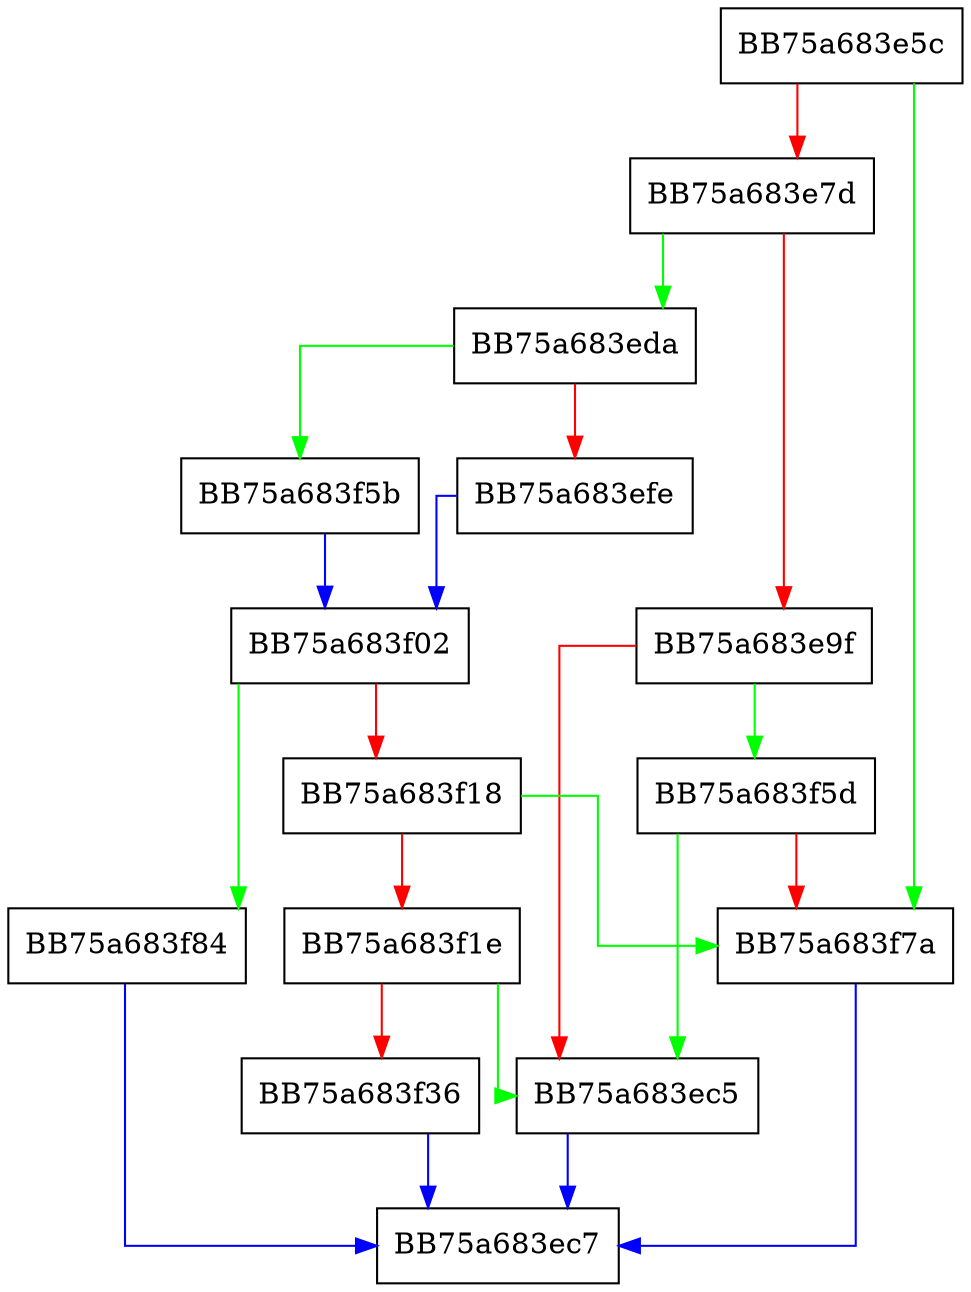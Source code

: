 digraph checkForEndOfStream {
  node [shape="box"];
  graph [splines=ortho];
  BB75a683e5c -> BB75a683f7a [color="green"];
  BB75a683e5c -> BB75a683e7d [color="red"];
  BB75a683e7d -> BB75a683eda [color="green"];
  BB75a683e7d -> BB75a683e9f [color="red"];
  BB75a683e9f -> BB75a683f5d [color="green"];
  BB75a683e9f -> BB75a683ec5 [color="red"];
  BB75a683ec5 -> BB75a683ec7 [color="blue"];
  BB75a683eda -> BB75a683f5b [color="green"];
  BB75a683eda -> BB75a683efe [color="red"];
  BB75a683efe -> BB75a683f02 [color="blue"];
  BB75a683f02 -> BB75a683f84 [color="green"];
  BB75a683f02 -> BB75a683f18 [color="red"];
  BB75a683f18 -> BB75a683f7a [color="green"];
  BB75a683f18 -> BB75a683f1e [color="red"];
  BB75a683f1e -> BB75a683ec5 [color="green"];
  BB75a683f1e -> BB75a683f36 [color="red"];
  BB75a683f36 -> BB75a683ec7 [color="blue"];
  BB75a683f5b -> BB75a683f02 [color="blue"];
  BB75a683f5d -> BB75a683ec5 [color="green"];
  BB75a683f5d -> BB75a683f7a [color="red"];
  BB75a683f7a -> BB75a683ec7 [color="blue"];
  BB75a683f84 -> BB75a683ec7 [color="blue"];
}